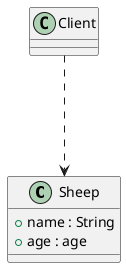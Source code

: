 @startuml

class Sheep {
    +name : String
    +age : age
}

class Client
Client ...> Sheep
@enduml